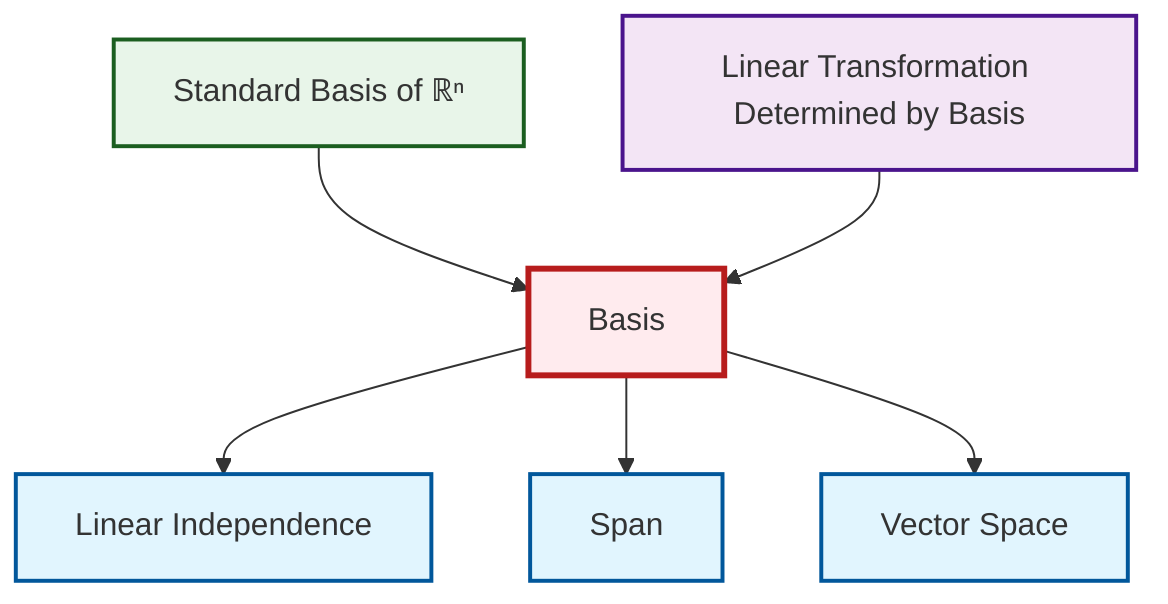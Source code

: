 graph TD
    classDef definition fill:#e1f5fe,stroke:#01579b,stroke-width:2px
    classDef theorem fill:#f3e5f5,stroke:#4a148c,stroke-width:2px
    classDef axiom fill:#fff3e0,stroke:#e65100,stroke-width:2px
    classDef example fill:#e8f5e9,stroke:#1b5e20,stroke-width:2px
    classDef current fill:#ffebee,stroke:#b71c1c,stroke-width:3px
    def-basis["Basis"]:::definition
    thm-linear-transformation-basis["Linear Transformation Determined by Basis"]:::theorem
    def-vector-space["Vector Space"]:::definition
    def-linear-independence["Linear Independence"]:::definition
    def-span["Span"]:::definition
    ex-standard-basis-rn["Standard Basis of ℝⁿ"]:::example
    def-basis --> def-linear-independence
    ex-standard-basis-rn --> def-basis
    def-basis --> def-span
    thm-linear-transformation-basis --> def-basis
    def-basis --> def-vector-space
    class def-basis current
